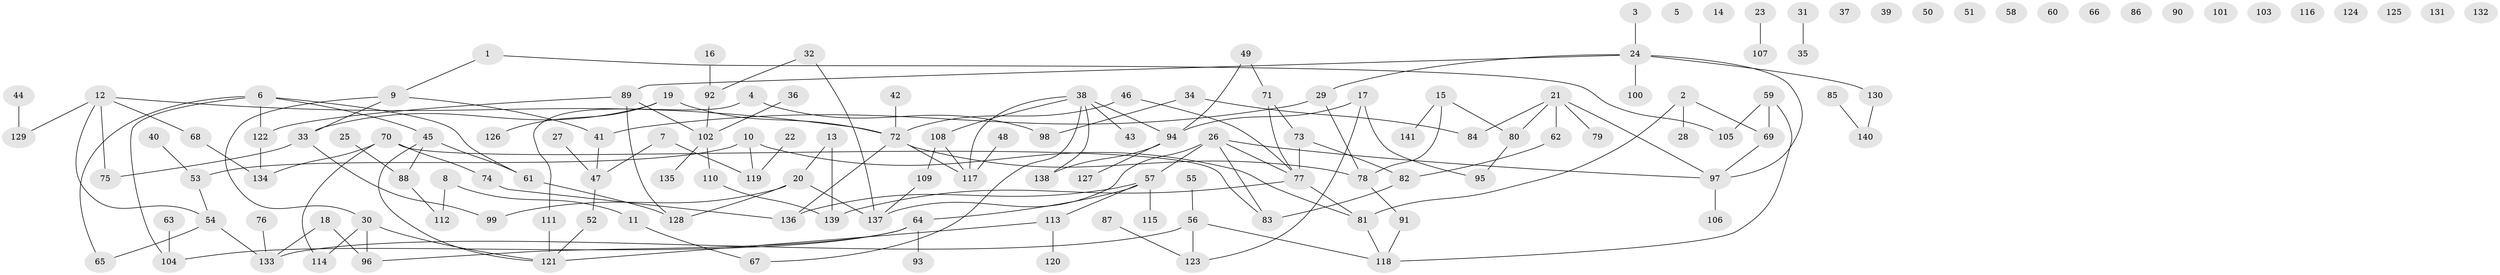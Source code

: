 // Generated by graph-tools (version 1.1) at 2025/25/03/09/25 03:25:22]
// undirected, 141 vertices, 161 edges
graph export_dot {
graph [start="1"]
  node [color=gray90,style=filled];
  1;
  2;
  3;
  4;
  5;
  6;
  7;
  8;
  9;
  10;
  11;
  12;
  13;
  14;
  15;
  16;
  17;
  18;
  19;
  20;
  21;
  22;
  23;
  24;
  25;
  26;
  27;
  28;
  29;
  30;
  31;
  32;
  33;
  34;
  35;
  36;
  37;
  38;
  39;
  40;
  41;
  42;
  43;
  44;
  45;
  46;
  47;
  48;
  49;
  50;
  51;
  52;
  53;
  54;
  55;
  56;
  57;
  58;
  59;
  60;
  61;
  62;
  63;
  64;
  65;
  66;
  67;
  68;
  69;
  70;
  71;
  72;
  73;
  74;
  75;
  76;
  77;
  78;
  79;
  80;
  81;
  82;
  83;
  84;
  85;
  86;
  87;
  88;
  89;
  90;
  91;
  92;
  93;
  94;
  95;
  96;
  97;
  98;
  99;
  100;
  101;
  102;
  103;
  104;
  105;
  106;
  107;
  108;
  109;
  110;
  111;
  112;
  113;
  114;
  115;
  116;
  117;
  118;
  119;
  120;
  121;
  122;
  123;
  124;
  125;
  126;
  127;
  128;
  129;
  130;
  131;
  132;
  133;
  134;
  135;
  136;
  137;
  138;
  139;
  140;
  141;
  1 -- 9;
  1 -- 105;
  2 -- 28;
  2 -- 69;
  2 -- 81;
  3 -- 24;
  4 -- 98;
  4 -- 111;
  6 -- 45;
  6 -- 61;
  6 -- 65;
  6 -- 104;
  6 -- 122;
  7 -- 47;
  7 -- 119;
  8 -- 11;
  8 -- 112;
  9 -- 30;
  9 -- 33;
  9 -- 41;
  10 -- 53;
  10 -- 81;
  10 -- 119;
  11 -- 67;
  12 -- 54;
  12 -- 68;
  12 -- 72;
  12 -- 75;
  12 -- 129;
  13 -- 20;
  13 -- 139;
  15 -- 78;
  15 -- 80;
  15 -- 141;
  16 -- 92;
  17 -- 94;
  17 -- 95;
  17 -- 123;
  18 -- 96;
  18 -- 133;
  19 -- 33;
  19 -- 72;
  19 -- 126;
  20 -- 99;
  20 -- 128;
  20 -- 137;
  21 -- 62;
  21 -- 79;
  21 -- 80;
  21 -- 84;
  21 -- 97;
  22 -- 119;
  23 -- 107;
  24 -- 29;
  24 -- 89;
  24 -- 97;
  24 -- 100;
  24 -- 130;
  25 -- 88;
  26 -- 57;
  26 -- 77;
  26 -- 83;
  26 -- 97;
  26 -- 137;
  27 -- 47;
  29 -- 41;
  29 -- 78;
  30 -- 96;
  30 -- 114;
  30 -- 121;
  31 -- 35;
  32 -- 92;
  32 -- 137;
  33 -- 75;
  33 -- 99;
  34 -- 84;
  34 -- 98;
  36 -- 102;
  38 -- 43;
  38 -- 67;
  38 -- 94;
  38 -- 108;
  38 -- 117;
  38 -- 138;
  40 -- 53;
  41 -- 47;
  42 -- 72;
  44 -- 129;
  45 -- 61;
  45 -- 88;
  45 -- 121;
  46 -- 72;
  46 -- 77;
  47 -- 52;
  48 -- 117;
  49 -- 71;
  49 -- 94;
  52 -- 121;
  53 -- 54;
  54 -- 65;
  54 -- 133;
  55 -- 56;
  56 -- 118;
  56 -- 123;
  56 -- 133;
  57 -- 64;
  57 -- 113;
  57 -- 115;
  57 -- 136;
  59 -- 69;
  59 -- 105;
  59 -- 118;
  61 -- 128;
  62 -- 82;
  63 -- 104;
  64 -- 93;
  64 -- 96;
  64 -- 104;
  68 -- 134;
  69 -- 97;
  70 -- 74;
  70 -- 83;
  70 -- 114;
  70 -- 134;
  71 -- 73;
  71 -- 77;
  72 -- 78;
  72 -- 117;
  72 -- 136;
  73 -- 77;
  73 -- 82;
  74 -- 136;
  76 -- 133;
  77 -- 81;
  77 -- 139;
  78 -- 91;
  80 -- 95;
  81 -- 118;
  82 -- 83;
  85 -- 140;
  87 -- 123;
  88 -- 112;
  89 -- 102;
  89 -- 122;
  89 -- 128;
  91 -- 118;
  92 -- 102;
  94 -- 127;
  94 -- 138;
  97 -- 106;
  102 -- 110;
  102 -- 135;
  108 -- 109;
  108 -- 117;
  109 -- 137;
  110 -- 139;
  111 -- 121;
  113 -- 120;
  113 -- 121;
  122 -- 134;
  130 -- 140;
}
